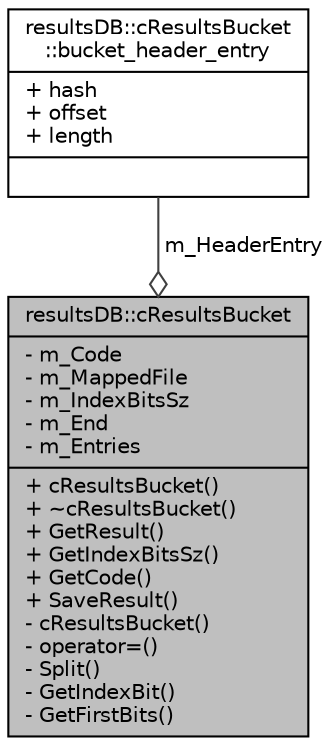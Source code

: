digraph G
{
  edge [fontname="Helvetica",fontsize="10",labelfontname="Helvetica",labelfontsize="10"];
  node [fontname="Helvetica",fontsize="10",shape=record];
  Node1 [label="{resultsDB::cResultsBucket\n|- m_Code\l- m_MappedFile\l- m_IndexBitsSz\l- m_End\l- m_Entries\l|+ cResultsBucket()\l+ ~cResultsBucket()\l+ GetResult()\l+ GetIndexBitsSz()\l+ GetCode()\l+ SaveResult()\l- cResultsBucket()\l- operator=()\l- Split()\l- GetIndexBit()\l- GetFirstBits()\l}",height=0.2,width=0.4,color="black", fillcolor="grey75", style="filled" fontcolor="black"];
  Node2 -> Node1 [color="grey25",fontsize="10",style="solid",label=" m_HeaderEntry" ,arrowhead="odiamond",fontname="Helvetica"];
  Node2 [label="{resultsDB::cResultsBucket\l::bucket_header_entry\n|+ hash\l+ offset\l+ length\l|}",height=0.2,width=0.4,color="black", fillcolor="white", style="filled",URL="$structresultsDB_1_1cResultsBucket_1_1bucket__header__entry.html"];
}
